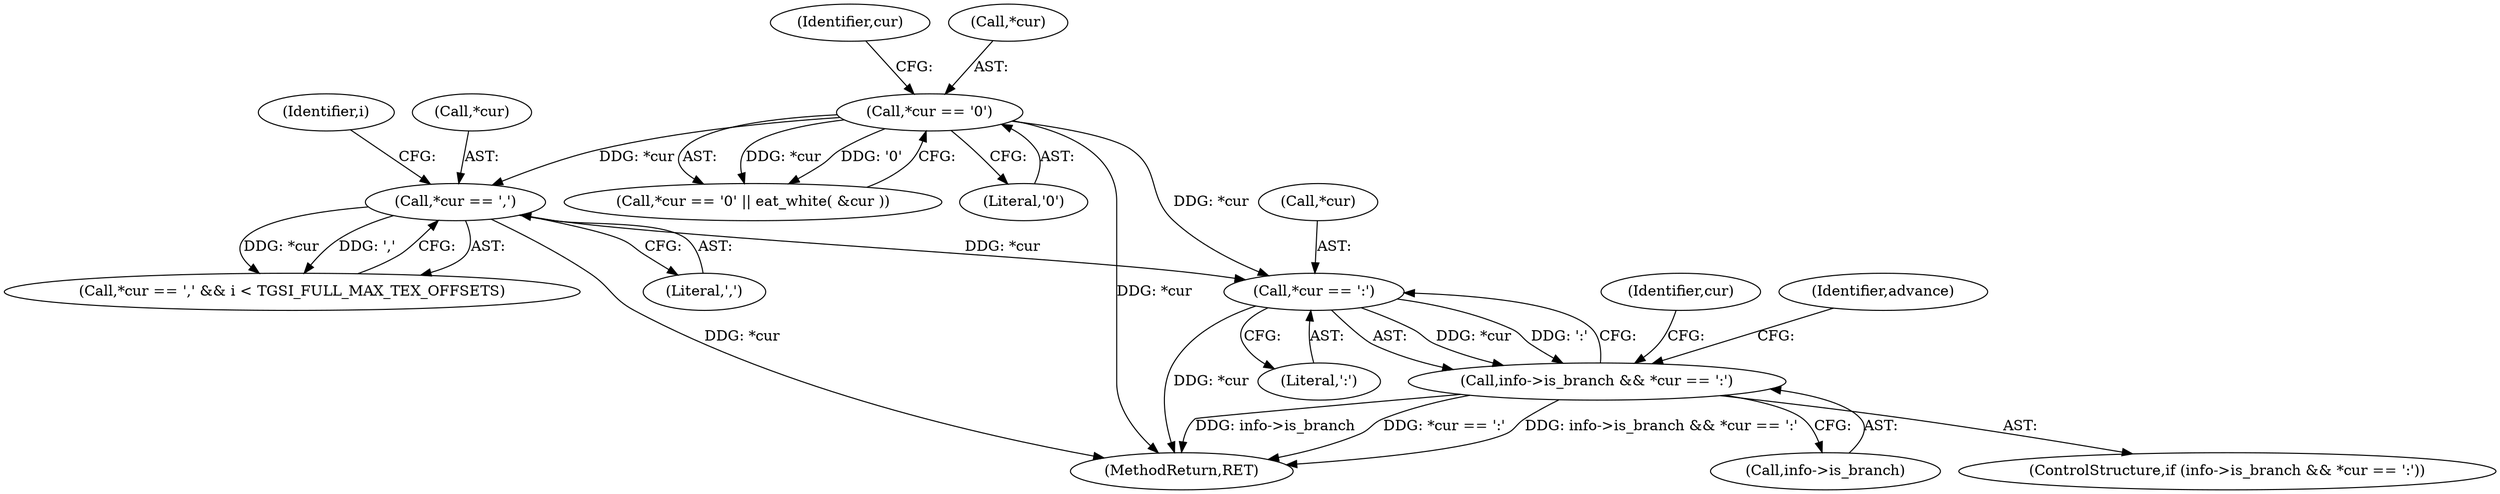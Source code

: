 digraph "0_virglrenderer_28894a30a17a84529be102b21118e55d6c9f23fa@pointer" {
"1000608" [label="(Call,*cur == ':')"];
"1000297" [label="(Call,*cur == '\0')"];
"1000548" [label="(Call,*cur == ',')"];
"1000604" [label="(Call,info->is_branch && *cur == ':')"];
"1000548" [label="(Call,*cur == ',')"];
"1000296" [label="(Call,*cur == '\0' || eat_white( &cur ))"];
"1000615" [label="(Identifier,cur)"];
"1000553" [label="(Identifier,i)"];
"1000604" [label="(Call,info->is_branch && *cur == ':')"];
"1000297" [label="(Call,*cur == '\0')"];
"1000551" [label="(Literal,',')"];
"1000603" [label="(ControlStructure,if (info->is_branch && *cur == ':'))"];
"1000300" [label="(Literal,'\0')"];
"1000547" [label="(Call,*cur == ',' && i < TGSI_FULL_MAX_TEX_OFFSETS)"];
"1000684" [label="(MethodReturn,RET)"];
"1000303" [label="(Identifier,cur)"];
"1000605" [label="(Call,info->is_branch)"];
"1000652" [label="(Identifier,advance)"];
"1000609" [label="(Call,*cur)"];
"1000611" [label="(Literal,':')"];
"1000298" [label="(Call,*cur)"];
"1000608" [label="(Call,*cur == ':')"];
"1000549" [label="(Call,*cur)"];
"1000608" -> "1000604"  [label="AST: "];
"1000608" -> "1000611"  [label="CFG: "];
"1000609" -> "1000608"  [label="AST: "];
"1000611" -> "1000608"  [label="AST: "];
"1000604" -> "1000608"  [label="CFG: "];
"1000608" -> "1000684"  [label="DDG: *cur"];
"1000608" -> "1000604"  [label="DDG: *cur"];
"1000608" -> "1000604"  [label="DDG: ':'"];
"1000297" -> "1000608"  [label="DDG: *cur"];
"1000548" -> "1000608"  [label="DDG: *cur"];
"1000297" -> "1000296"  [label="AST: "];
"1000297" -> "1000300"  [label="CFG: "];
"1000298" -> "1000297"  [label="AST: "];
"1000300" -> "1000297"  [label="AST: "];
"1000303" -> "1000297"  [label="CFG: "];
"1000296" -> "1000297"  [label="CFG: "];
"1000297" -> "1000684"  [label="DDG: *cur"];
"1000297" -> "1000296"  [label="DDG: *cur"];
"1000297" -> "1000296"  [label="DDG: '\0'"];
"1000297" -> "1000548"  [label="DDG: *cur"];
"1000548" -> "1000547"  [label="AST: "];
"1000548" -> "1000551"  [label="CFG: "];
"1000549" -> "1000548"  [label="AST: "];
"1000551" -> "1000548"  [label="AST: "];
"1000553" -> "1000548"  [label="CFG: "];
"1000547" -> "1000548"  [label="CFG: "];
"1000548" -> "1000684"  [label="DDG: *cur"];
"1000548" -> "1000547"  [label="DDG: *cur"];
"1000548" -> "1000547"  [label="DDG: ','"];
"1000604" -> "1000603"  [label="AST: "];
"1000604" -> "1000605"  [label="CFG: "];
"1000605" -> "1000604"  [label="AST: "];
"1000615" -> "1000604"  [label="CFG: "];
"1000652" -> "1000604"  [label="CFG: "];
"1000604" -> "1000684"  [label="DDG: *cur == ':'"];
"1000604" -> "1000684"  [label="DDG: info->is_branch && *cur == ':'"];
"1000604" -> "1000684"  [label="DDG: info->is_branch"];
}

